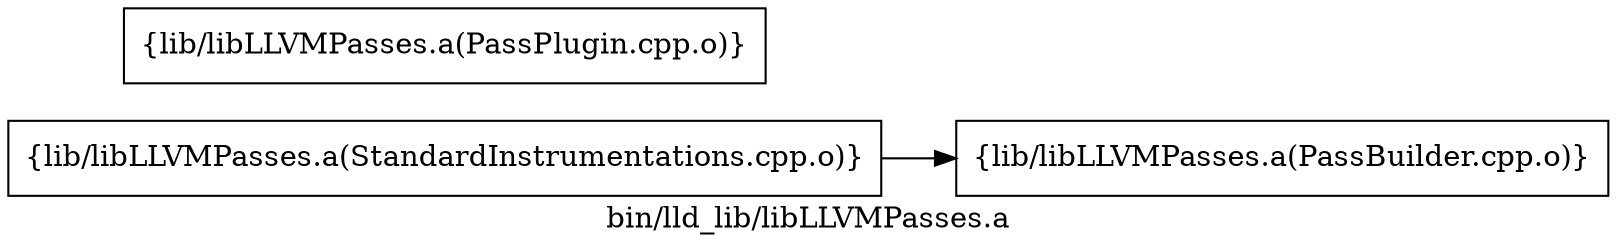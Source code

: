 digraph "bin/lld_lib/libLLVMPasses.a" {
	label="bin/lld_lib/libLLVMPasses.a";
	rankdir=LR;

	Node0x55fd7b805b48 [shape=record,shape=box,group=0,label="{lib/libLLVMPasses.a(PassBuilder.cpp.o)}"];
	Node0x55fd7b80bf48 [shape=record,shape=box,group=0,label="{lib/libLLVMPasses.a(PassPlugin.cpp.o)}"];
	Node0x55fd7b80b8b8 [shape=record,shape=box,group=0,label="{lib/libLLVMPasses.a(StandardInstrumentations.cpp.o)}"];
	Node0x55fd7b80b8b8 -> Node0x55fd7b805b48;
}
